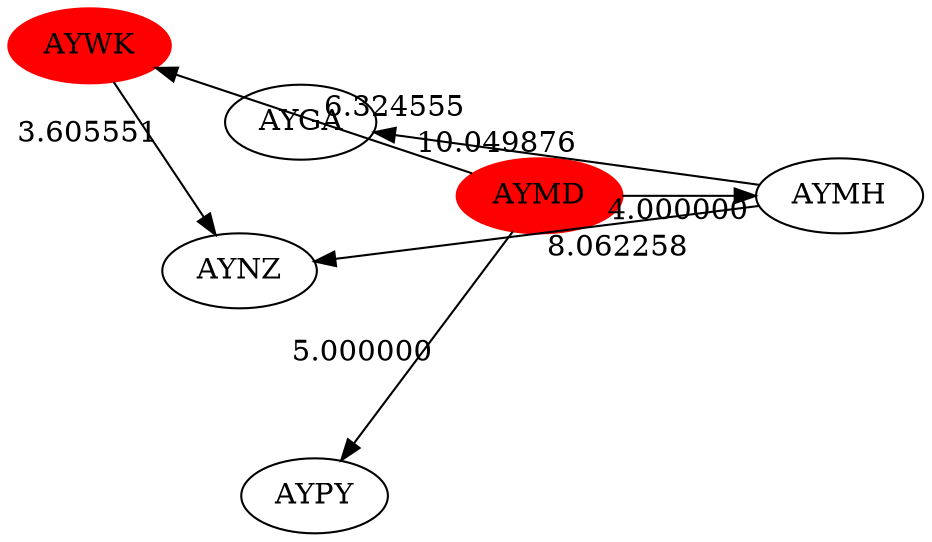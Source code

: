 digraph {
layout=neato;
scale=0.5;
"AYMD" [color="red",style="filled"]
"AYWK" [color="red",style="filled"]
"AYMD" [pos="10,-5!"]
"AYMH" [pos="14,-5!"]
"AYNZ" [pos="6,-6!"]
"AYPY" [pos="7,-9!"]
"AYWK" [pos="4,-3!"]
"AYMD"->"AYMH" [label="4.000000"]
"AYMD"->"AYPY" [label="5.000000"]
"AYMD"->"AYWK" [label="6.324555"]
"AYMH"->"AYGA" [label="10.049876"]
"AYMH"->"AYNZ" [label="8.062258"]
"AYWK"->"AYNZ" [label="3.605551"]
}